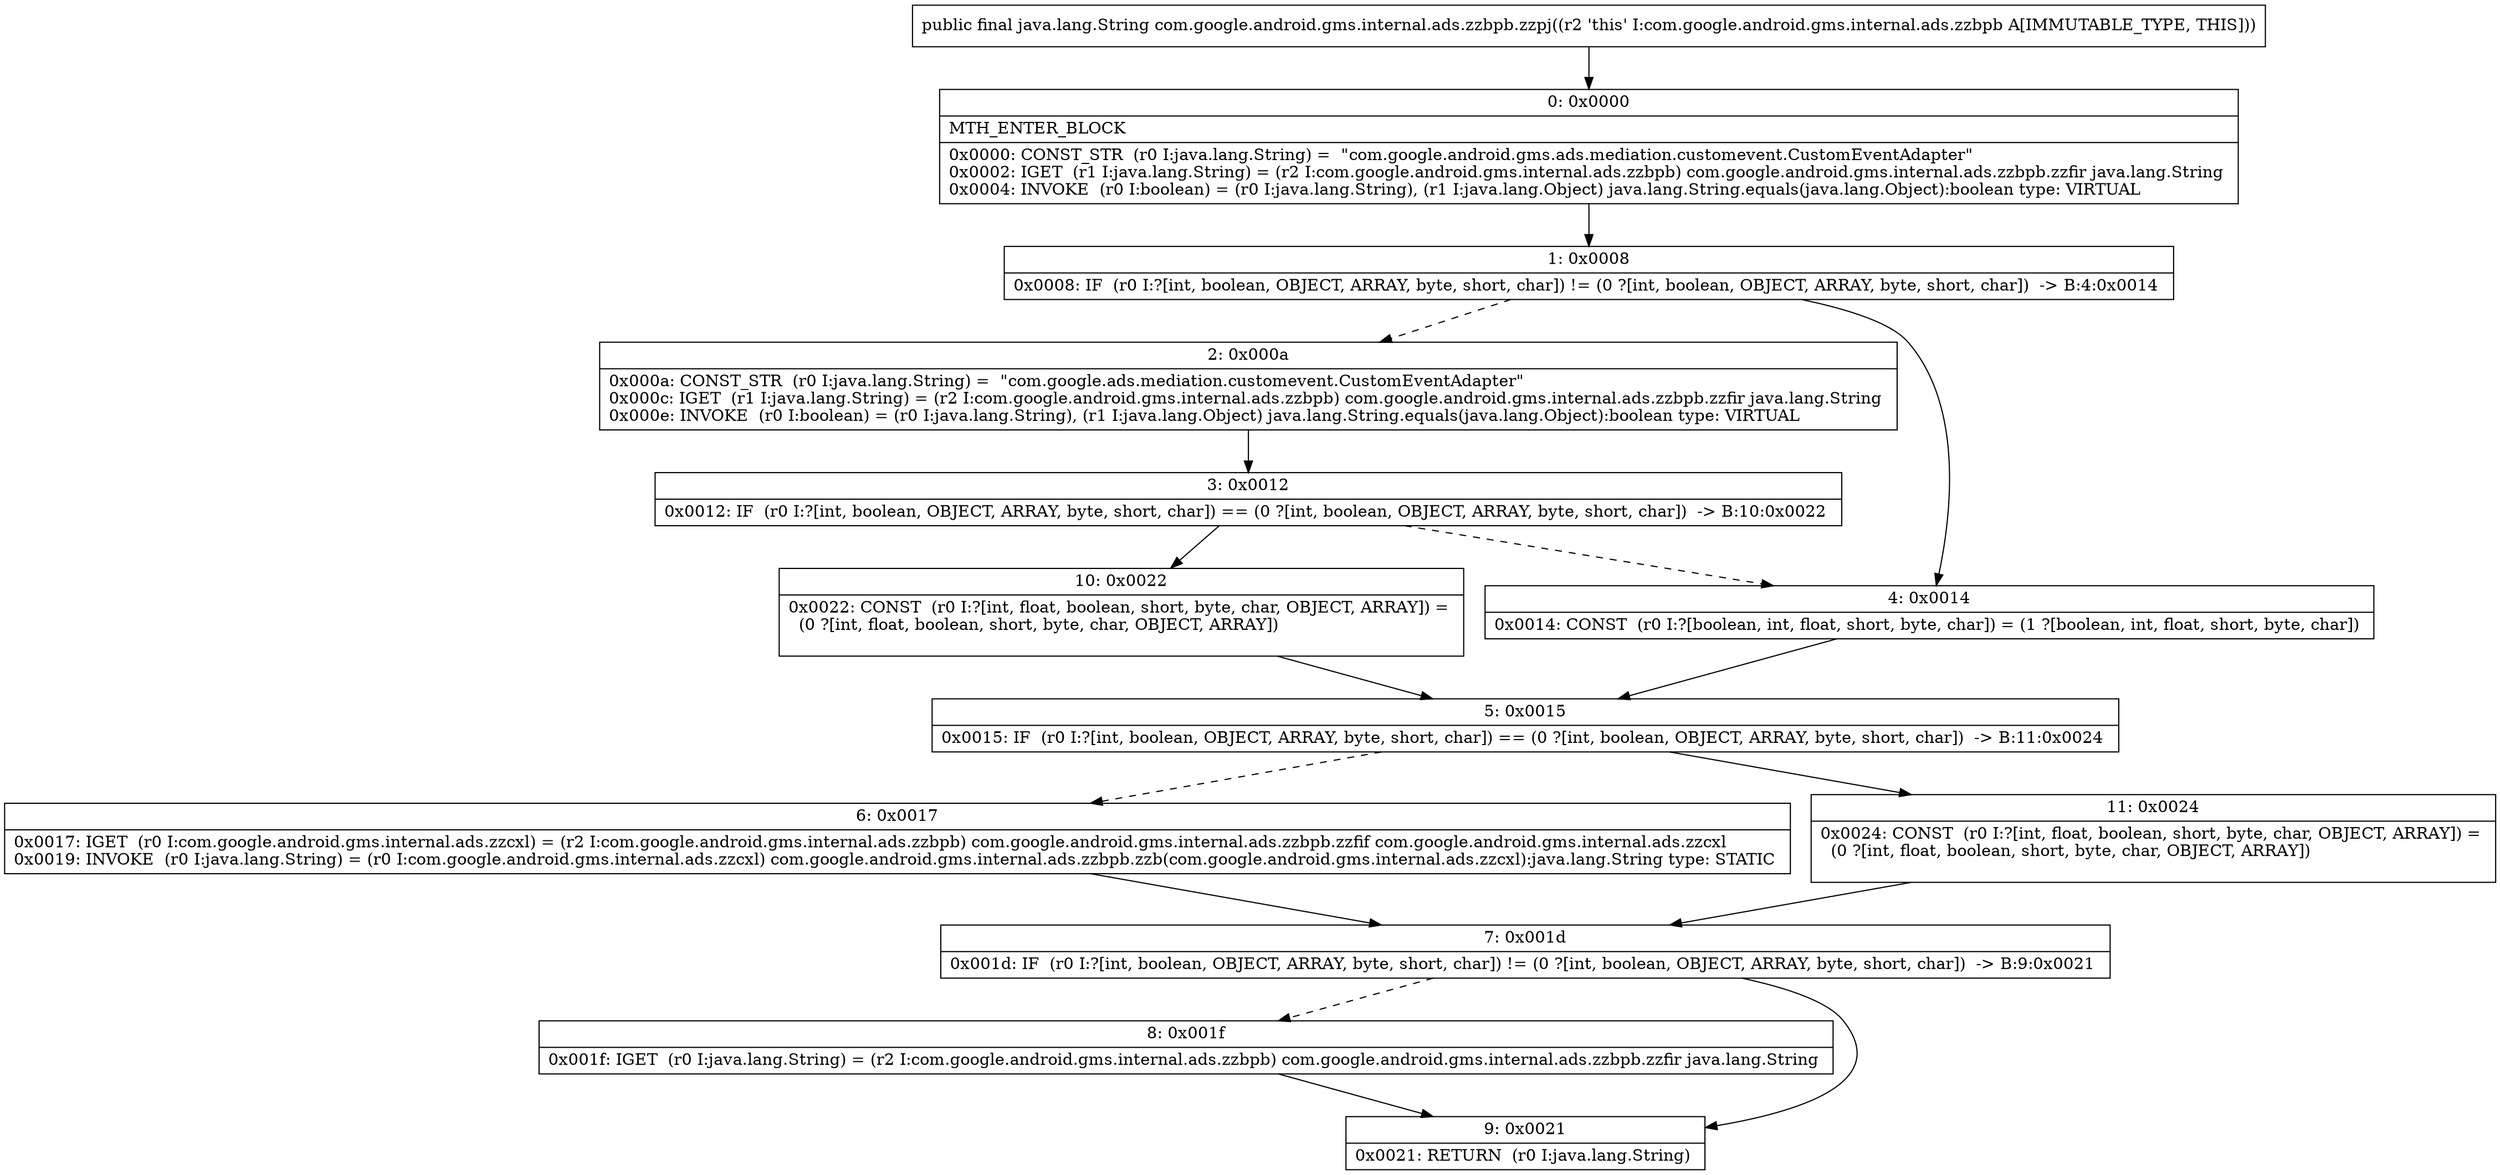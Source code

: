 digraph "CFG forcom.google.android.gms.internal.ads.zzbpb.zzpj()Ljava\/lang\/String;" {
Node_0 [shape=record,label="{0\:\ 0x0000|MTH_ENTER_BLOCK\l|0x0000: CONST_STR  (r0 I:java.lang.String) =  \"com.google.android.gms.ads.mediation.customevent.CustomEventAdapter\" \l0x0002: IGET  (r1 I:java.lang.String) = (r2 I:com.google.android.gms.internal.ads.zzbpb) com.google.android.gms.internal.ads.zzbpb.zzfir java.lang.String \l0x0004: INVOKE  (r0 I:boolean) = (r0 I:java.lang.String), (r1 I:java.lang.Object) java.lang.String.equals(java.lang.Object):boolean type: VIRTUAL \l}"];
Node_1 [shape=record,label="{1\:\ 0x0008|0x0008: IF  (r0 I:?[int, boolean, OBJECT, ARRAY, byte, short, char]) != (0 ?[int, boolean, OBJECT, ARRAY, byte, short, char])  \-\> B:4:0x0014 \l}"];
Node_2 [shape=record,label="{2\:\ 0x000a|0x000a: CONST_STR  (r0 I:java.lang.String) =  \"com.google.ads.mediation.customevent.CustomEventAdapter\" \l0x000c: IGET  (r1 I:java.lang.String) = (r2 I:com.google.android.gms.internal.ads.zzbpb) com.google.android.gms.internal.ads.zzbpb.zzfir java.lang.String \l0x000e: INVOKE  (r0 I:boolean) = (r0 I:java.lang.String), (r1 I:java.lang.Object) java.lang.String.equals(java.lang.Object):boolean type: VIRTUAL \l}"];
Node_3 [shape=record,label="{3\:\ 0x0012|0x0012: IF  (r0 I:?[int, boolean, OBJECT, ARRAY, byte, short, char]) == (0 ?[int, boolean, OBJECT, ARRAY, byte, short, char])  \-\> B:10:0x0022 \l}"];
Node_4 [shape=record,label="{4\:\ 0x0014|0x0014: CONST  (r0 I:?[boolean, int, float, short, byte, char]) = (1 ?[boolean, int, float, short, byte, char]) \l}"];
Node_5 [shape=record,label="{5\:\ 0x0015|0x0015: IF  (r0 I:?[int, boolean, OBJECT, ARRAY, byte, short, char]) == (0 ?[int, boolean, OBJECT, ARRAY, byte, short, char])  \-\> B:11:0x0024 \l}"];
Node_6 [shape=record,label="{6\:\ 0x0017|0x0017: IGET  (r0 I:com.google.android.gms.internal.ads.zzcxl) = (r2 I:com.google.android.gms.internal.ads.zzbpb) com.google.android.gms.internal.ads.zzbpb.zzfif com.google.android.gms.internal.ads.zzcxl \l0x0019: INVOKE  (r0 I:java.lang.String) = (r0 I:com.google.android.gms.internal.ads.zzcxl) com.google.android.gms.internal.ads.zzbpb.zzb(com.google.android.gms.internal.ads.zzcxl):java.lang.String type: STATIC \l}"];
Node_7 [shape=record,label="{7\:\ 0x001d|0x001d: IF  (r0 I:?[int, boolean, OBJECT, ARRAY, byte, short, char]) != (0 ?[int, boolean, OBJECT, ARRAY, byte, short, char])  \-\> B:9:0x0021 \l}"];
Node_8 [shape=record,label="{8\:\ 0x001f|0x001f: IGET  (r0 I:java.lang.String) = (r2 I:com.google.android.gms.internal.ads.zzbpb) com.google.android.gms.internal.ads.zzbpb.zzfir java.lang.String \l}"];
Node_9 [shape=record,label="{9\:\ 0x0021|0x0021: RETURN  (r0 I:java.lang.String) \l}"];
Node_10 [shape=record,label="{10\:\ 0x0022|0x0022: CONST  (r0 I:?[int, float, boolean, short, byte, char, OBJECT, ARRAY]) = \l  (0 ?[int, float, boolean, short, byte, char, OBJECT, ARRAY])\l \l}"];
Node_11 [shape=record,label="{11\:\ 0x0024|0x0024: CONST  (r0 I:?[int, float, boolean, short, byte, char, OBJECT, ARRAY]) = \l  (0 ?[int, float, boolean, short, byte, char, OBJECT, ARRAY])\l \l}"];
MethodNode[shape=record,label="{public final java.lang.String com.google.android.gms.internal.ads.zzbpb.zzpj((r2 'this' I:com.google.android.gms.internal.ads.zzbpb A[IMMUTABLE_TYPE, THIS])) }"];
MethodNode -> Node_0;
Node_0 -> Node_1;
Node_1 -> Node_2[style=dashed];
Node_1 -> Node_4;
Node_2 -> Node_3;
Node_3 -> Node_4[style=dashed];
Node_3 -> Node_10;
Node_4 -> Node_5;
Node_5 -> Node_6[style=dashed];
Node_5 -> Node_11;
Node_6 -> Node_7;
Node_7 -> Node_8[style=dashed];
Node_7 -> Node_9;
Node_8 -> Node_9;
Node_10 -> Node_5;
Node_11 -> Node_7;
}

